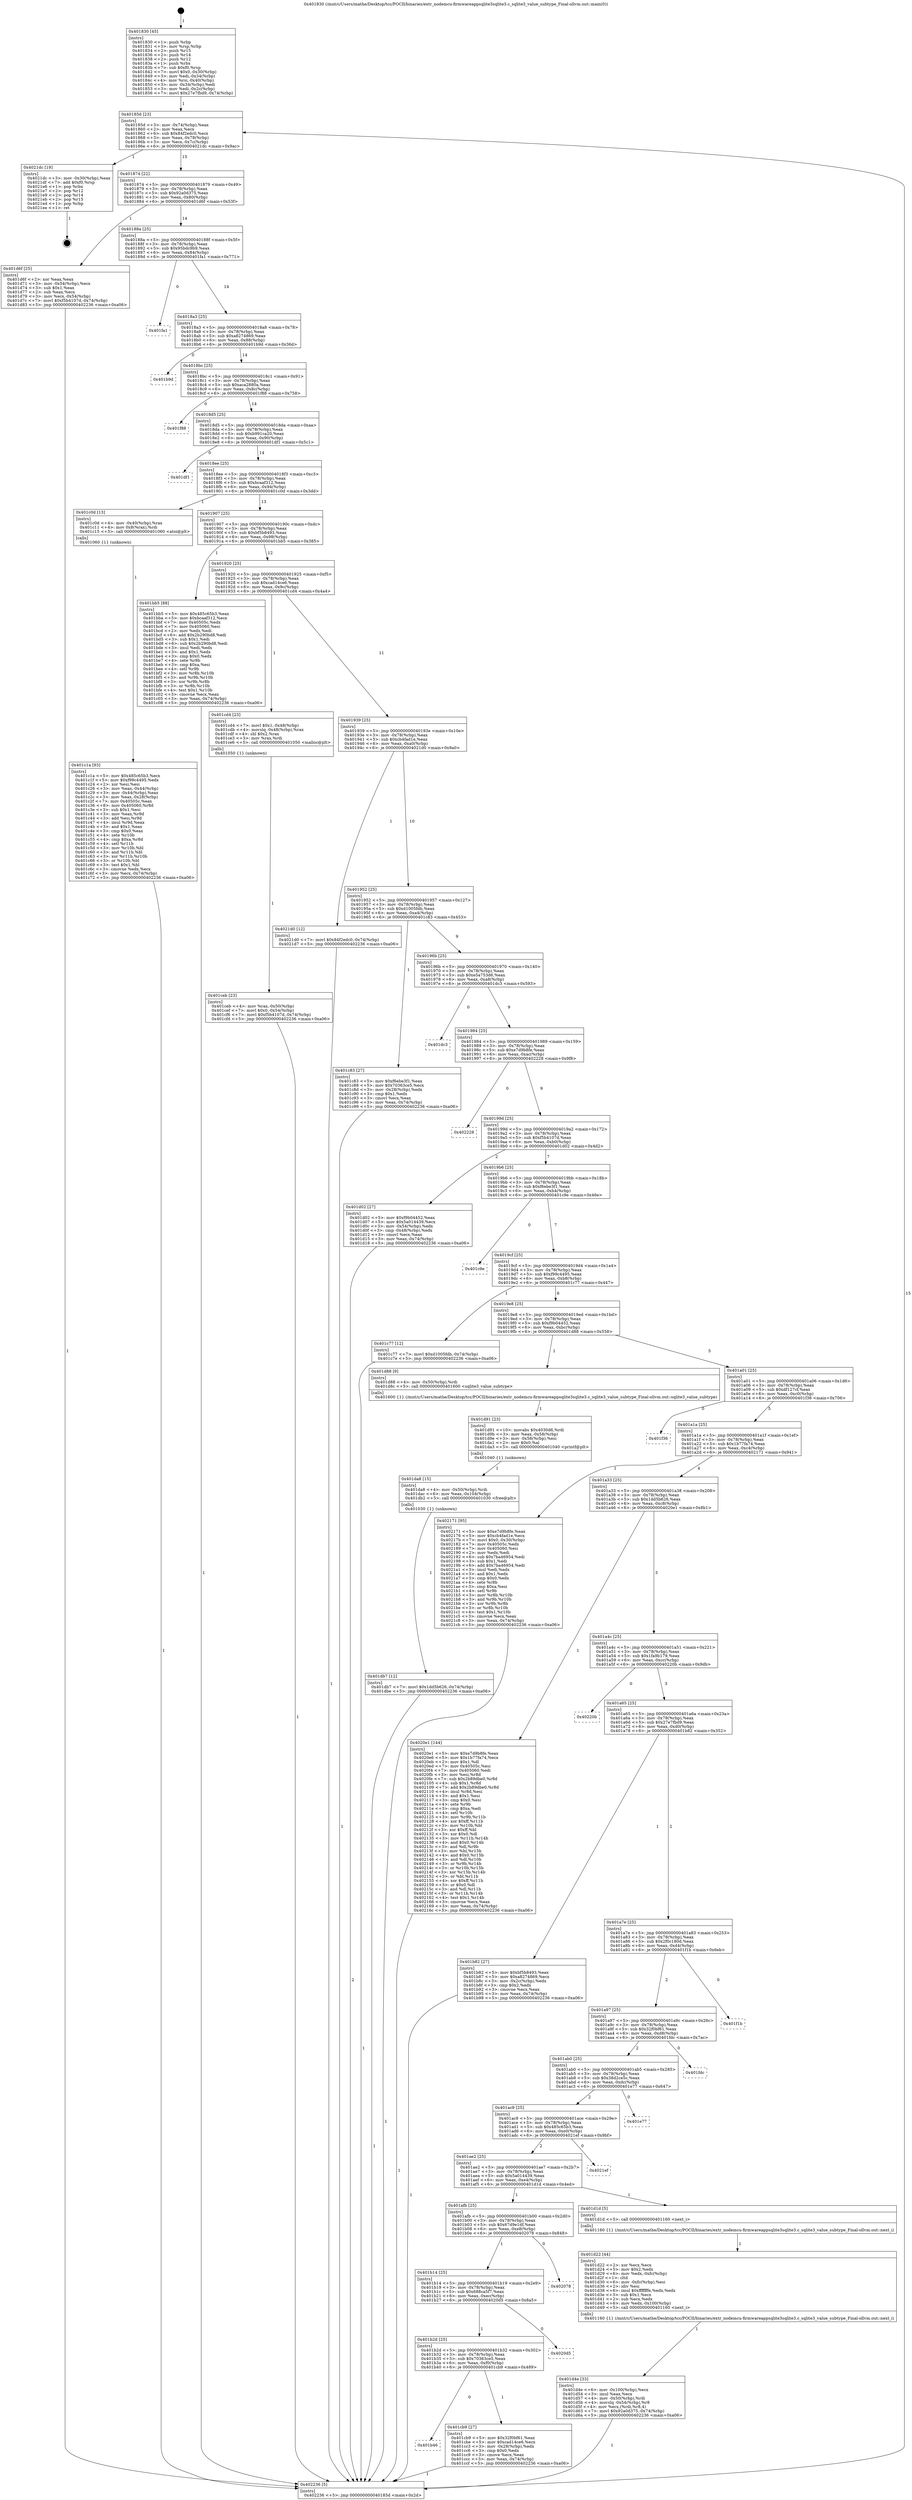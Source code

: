 digraph "0x401830" {
  label = "0x401830 (/mnt/c/Users/mathe/Desktop/tcc/POCII/binaries/extr_nodemcu-firmwareappsqlite3sqlite3.c_sqlite3_value_subtype_Final-ollvm.out::main(0))"
  labelloc = "t"
  node[shape=record]

  Entry [label="",width=0.3,height=0.3,shape=circle,fillcolor=black,style=filled]
  "0x40185d" [label="{
     0x40185d [23]\l
     | [instrs]\l
     &nbsp;&nbsp;0x40185d \<+3\>: mov -0x74(%rbp),%eax\l
     &nbsp;&nbsp;0x401860 \<+2\>: mov %eax,%ecx\l
     &nbsp;&nbsp;0x401862 \<+6\>: sub $0x84f2edc0,%ecx\l
     &nbsp;&nbsp;0x401868 \<+3\>: mov %eax,-0x78(%rbp)\l
     &nbsp;&nbsp;0x40186b \<+3\>: mov %ecx,-0x7c(%rbp)\l
     &nbsp;&nbsp;0x40186e \<+6\>: je 00000000004021dc \<main+0x9ac\>\l
  }"]
  "0x4021dc" [label="{
     0x4021dc [19]\l
     | [instrs]\l
     &nbsp;&nbsp;0x4021dc \<+3\>: mov -0x30(%rbp),%eax\l
     &nbsp;&nbsp;0x4021df \<+7\>: add $0xf0,%rsp\l
     &nbsp;&nbsp;0x4021e6 \<+1\>: pop %rbx\l
     &nbsp;&nbsp;0x4021e7 \<+2\>: pop %r12\l
     &nbsp;&nbsp;0x4021e9 \<+2\>: pop %r14\l
     &nbsp;&nbsp;0x4021eb \<+2\>: pop %r15\l
     &nbsp;&nbsp;0x4021ed \<+1\>: pop %rbp\l
     &nbsp;&nbsp;0x4021ee \<+1\>: ret\l
  }"]
  "0x401874" [label="{
     0x401874 [22]\l
     | [instrs]\l
     &nbsp;&nbsp;0x401874 \<+5\>: jmp 0000000000401879 \<main+0x49\>\l
     &nbsp;&nbsp;0x401879 \<+3\>: mov -0x78(%rbp),%eax\l
     &nbsp;&nbsp;0x40187c \<+5\>: sub $0x92a0d375,%eax\l
     &nbsp;&nbsp;0x401881 \<+3\>: mov %eax,-0x80(%rbp)\l
     &nbsp;&nbsp;0x401884 \<+6\>: je 0000000000401d6f \<main+0x53f\>\l
  }"]
  Exit [label="",width=0.3,height=0.3,shape=circle,fillcolor=black,style=filled,peripheries=2]
  "0x401d6f" [label="{
     0x401d6f [25]\l
     | [instrs]\l
     &nbsp;&nbsp;0x401d6f \<+2\>: xor %eax,%eax\l
     &nbsp;&nbsp;0x401d71 \<+3\>: mov -0x54(%rbp),%ecx\l
     &nbsp;&nbsp;0x401d74 \<+3\>: sub $0x1,%eax\l
     &nbsp;&nbsp;0x401d77 \<+2\>: sub %eax,%ecx\l
     &nbsp;&nbsp;0x401d79 \<+3\>: mov %ecx,-0x54(%rbp)\l
     &nbsp;&nbsp;0x401d7c \<+7\>: movl $0xf5b4107d,-0x74(%rbp)\l
     &nbsp;&nbsp;0x401d83 \<+5\>: jmp 0000000000402236 \<main+0xa06\>\l
  }"]
  "0x40188a" [label="{
     0x40188a [25]\l
     | [instrs]\l
     &nbsp;&nbsp;0x40188a \<+5\>: jmp 000000000040188f \<main+0x5f\>\l
     &nbsp;&nbsp;0x40188f \<+3\>: mov -0x78(%rbp),%eax\l
     &nbsp;&nbsp;0x401892 \<+5\>: sub $0x95bdc9b9,%eax\l
     &nbsp;&nbsp;0x401897 \<+6\>: mov %eax,-0x84(%rbp)\l
     &nbsp;&nbsp;0x40189d \<+6\>: je 0000000000401fa1 \<main+0x771\>\l
  }"]
  "0x401db7" [label="{
     0x401db7 [12]\l
     | [instrs]\l
     &nbsp;&nbsp;0x401db7 \<+7\>: movl $0x1dd5b626,-0x74(%rbp)\l
     &nbsp;&nbsp;0x401dbe \<+5\>: jmp 0000000000402236 \<main+0xa06\>\l
  }"]
  "0x401fa1" [label="{
     0x401fa1\l
  }", style=dashed]
  "0x4018a3" [label="{
     0x4018a3 [25]\l
     | [instrs]\l
     &nbsp;&nbsp;0x4018a3 \<+5\>: jmp 00000000004018a8 \<main+0x78\>\l
     &nbsp;&nbsp;0x4018a8 \<+3\>: mov -0x78(%rbp),%eax\l
     &nbsp;&nbsp;0x4018ab \<+5\>: sub $0xa8274869,%eax\l
     &nbsp;&nbsp;0x4018b0 \<+6\>: mov %eax,-0x88(%rbp)\l
     &nbsp;&nbsp;0x4018b6 \<+6\>: je 0000000000401b9d \<main+0x36d\>\l
  }"]
  "0x401da8" [label="{
     0x401da8 [15]\l
     | [instrs]\l
     &nbsp;&nbsp;0x401da8 \<+4\>: mov -0x50(%rbp),%rdi\l
     &nbsp;&nbsp;0x401dac \<+6\>: mov %eax,-0x104(%rbp)\l
     &nbsp;&nbsp;0x401db2 \<+5\>: call 0000000000401030 \<free@plt\>\l
     | [calls]\l
     &nbsp;&nbsp;0x401030 \{1\} (unknown)\l
  }"]
  "0x401b9d" [label="{
     0x401b9d\l
  }", style=dashed]
  "0x4018bc" [label="{
     0x4018bc [25]\l
     | [instrs]\l
     &nbsp;&nbsp;0x4018bc \<+5\>: jmp 00000000004018c1 \<main+0x91\>\l
     &nbsp;&nbsp;0x4018c1 \<+3\>: mov -0x78(%rbp),%eax\l
     &nbsp;&nbsp;0x4018c4 \<+5\>: sub $0xaca2880a,%eax\l
     &nbsp;&nbsp;0x4018c9 \<+6\>: mov %eax,-0x8c(%rbp)\l
     &nbsp;&nbsp;0x4018cf \<+6\>: je 0000000000401f88 \<main+0x758\>\l
  }"]
  "0x401d91" [label="{
     0x401d91 [23]\l
     | [instrs]\l
     &nbsp;&nbsp;0x401d91 \<+10\>: movabs $0x4030d6,%rdi\l
     &nbsp;&nbsp;0x401d9b \<+3\>: mov %eax,-0x58(%rbp)\l
     &nbsp;&nbsp;0x401d9e \<+3\>: mov -0x58(%rbp),%esi\l
     &nbsp;&nbsp;0x401da1 \<+2\>: mov $0x0,%al\l
     &nbsp;&nbsp;0x401da3 \<+5\>: call 0000000000401040 \<printf@plt\>\l
     | [calls]\l
     &nbsp;&nbsp;0x401040 \{1\} (unknown)\l
  }"]
  "0x401f88" [label="{
     0x401f88\l
  }", style=dashed]
  "0x4018d5" [label="{
     0x4018d5 [25]\l
     | [instrs]\l
     &nbsp;&nbsp;0x4018d5 \<+5\>: jmp 00000000004018da \<main+0xaa\>\l
     &nbsp;&nbsp;0x4018da \<+3\>: mov -0x78(%rbp),%eax\l
     &nbsp;&nbsp;0x4018dd \<+5\>: sub $0xb991ca20,%eax\l
     &nbsp;&nbsp;0x4018e2 \<+6\>: mov %eax,-0x90(%rbp)\l
     &nbsp;&nbsp;0x4018e8 \<+6\>: je 0000000000401df1 \<main+0x5c1\>\l
  }"]
  "0x401d4e" [label="{
     0x401d4e [33]\l
     | [instrs]\l
     &nbsp;&nbsp;0x401d4e \<+6\>: mov -0x100(%rbp),%ecx\l
     &nbsp;&nbsp;0x401d54 \<+3\>: imul %eax,%ecx\l
     &nbsp;&nbsp;0x401d57 \<+4\>: mov -0x50(%rbp),%rdi\l
     &nbsp;&nbsp;0x401d5b \<+4\>: movslq -0x54(%rbp),%r8\l
     &nbsp;&nbsp;0x401d5f \<+4\>: mov %ecx,(%rdi,%r8,4)\l
     &nbsp;&nbsp;0x401d63 \<+7\>: movl $0x92a0d375,-0x74(%rbp)\l
     &nbsp;&nbsp;0x401d6a \<+5\>: jmp 0000000000402236 \<main+0xa06\>\l
  }"]
  "0x401df1" [label="{
     0x401df1\l
  }", style=dashed]
  "0x4018ee" [label="{
     0x4018ee [25]\l
     | [instrs]\l
     &nbsp;&nbsp;0x4018ee \<+5\>: jmp 00000000004018f3 \<main+0xc3\>\l
     &nbsp;&nbsp;0x4018f3 \<+3\>: mov -0x78(%rbp),%eax\l
     &nbsp;&nbsp;0x4018f6 \<+5\>: sub $0xbcaaf312,%eax\l
     &nbsp;&nbsp;0x4018fb \<+6\>: mov %eax,-0x94(%rbp)\l
     &nbsp;&nbsp;0x401901 \<+6\>: je 0000000000401c0d \<main+0x3dd\>\l
  }"]
  "0x401d22" [label="{
     0x401d22 [44]\l
     | [instrs]\l
     &nbsp;&nbsp;0x401d22 \<+2\>: xor %ecx,%ecx\l
     &nbsp;&nbsp;0x401d24 \<+5\>: mov $0x2,%edx\l
     &nbsp;&nbsp;0x401d29 \<+6\>: mov %edx,-0xfc(%rbp)\l
     &nbsp;&nbsp;0x401d2f \<+1\>: cltd\l
     &nbsp;&nbsp;0x401d30 \<+6\>: mov -0xfc(%rbp),%esi\l
     &nbsp;&nbsp;0x401d36 \<+2\>: idiv %esi\l
     &nbsp;&nbsp;0x401d38 \<+6\>: imul $0xfffffffe,%edx,%edx\l
     &nbsp;&nbsp;0x401d3e \<+3\>: sub $0x1,%ecx\l
     &nbsp;&nbsp;0x401d41 \<+2\>: sub %ecx,%edx\l
     &nbsp;&nbsp;0x401d43 \<+6\>: mov %edx,-0x100(%rbp)\l
     &nbsp;&nbsp;0x401d49 \<+5\>: call 0000000000401160 \<next_i\>\l
     | [calls]\l
     &nbsp;&nbsp;0x401160 \{1\} (/mnt/c/Users/mathe/Desktop/tcc/POCII/binaries/extr_nodemcu-firmwareappsqlite3sqlite3.c_sqlite3_value_subtype_Final-ollvm.out::next_i)\l
  }"]
  "0x401c0d" [label="{
     0x401c0d [13]\l
     | [instrs]\l
     &nbsp;&nbsp;0x401c0d \<+4\>: mov -0x40(%rbp),%rax\l
     &nbsp;&nbsp;0x401c11 \<+4\>: mov 0x8(%rax),%rdi\l
     &nbsp;&nbsp;0x401c15 \<+5\>: call 0000000000401060 \<atoi@plt\>\l
     | [calls]\l
     &nbsp;&nbsp;0x401060 \{1\} (unknown)\l
  }"]
  "0x401907" [label="{
     0x401907 [25]\l
     | [instrs]\l
     &nbsp;&nbsp;0x401907 \<+5\>: jmp 000000000040190c \<main+0xdc\>\l
     &nbsp;&nbsp;0x40190c \<+3\>: mov -0x78(%rbp),%eax\l
     &nbsp;&nbsp;0x40190f \<+5\>: sub $0xbf5b8493,%eax\l
     &nbsp;&nbsp;0x401914 \<+6\>: mov %eax,-0x98(%rbp)\l
     &nbsp;&nbsp;0x40191a \<+6\>: je 0000000000401bb5 \<main+0x385\>\l
  }"]
  "0x401ceb" [label="{
     0x401ceb [23]\l
     | [instrs]\l
     &nbsp;&nbsp;0x401ceb \<+4\>: mov %rax,-0x50(%rbp)\l
     &nbsp;&nbsp;0x401cef \<+7\>: movl $0x0,-0x54(%rbp)\l
     &nbsp;&nbsp;0x401cf6 \<+7\>: movl $0xf5b4107d,-0x74(%rbp)\l
     &nbsp;&nbsp;0x401cfd \<+5\>: jmp 0000000000402236 \<main+0xa06\>\l
  }"]
  "0x401bb5" [label="{
     0x401bb5 [88]\l
     | [instrs]\l
     &nbsp;&nbsp;0x401bb5 \<+5\>: mov $0x485c65b3,%eax\l
     &nbsp;&nbsp;0x401bba \<+5\>: mov $0xbcaaf312,%ecx\l
     &nbsp;&nbsp;0x401bbf \<+7\>: mov 0x40505c,%edx\l
     &nbsp;&nbsp;0x401bc6 \<+7\>: mov 0x405060,%esi\l
     &nbsp;&nbsp;0x401bcd \<+2\>: mov %edx,%edi\l
     &nbsp;&nbsp;0x401bcf \<+6\>: add $0x2b290bd8,%edi\l
     &nbsp;&nbsp;0x401bd5 \<+3\>: sub $0x1,%edi\l
     &nbsp;&nbsp;0x401bd8 \<+6\>: sub $0x2b290bd8,%edi\l
     &nbsp;&nbsp;0x401bde \<+3\>: imul %edi,%edx\l
     &nbsp;&nbsp;0x401be1 \<+3\>: and $0x1,%edx\l
     &nbsp;&nbsp;0x401be4 \<+3\>: cmp $0x0,%edx\l
     &nbsp;&nbsp;0x401be7 \<+4\>: sete %r8b\l
     &nbsp;&nbsp;0x401beb \<+3\>: cmp $0xa,%esi\l
     &nbsp;&nbsp;0x401bee \<+4\>: setl %r9b\l
     &nbsp;&nbsp;0x401bf2 \<+3\>: mov %r8b,%r10b\l
     &nbsp;&nbsp;0x401bf5 \<+3\>: and %r9b,%r10b\l
     &nbsp;&nbsp;0x401bf8 \<+3\>: xor %r9b,%r8b\l
     &nbsp;&nbsp;0x401bfb \<+3\>: or %r8b,%r10b\l
     &nbsp;&nbsp;0x401bfe \<+4\>: test $0x1,%r10b\l
     &nbsp;&nbsp;0x401c02 \<+3\>: cmovne %ecx,%eax\l
     &nbsp;&nbsp;0x401c05 \<+3\>: mov %eax,-0x74(%rbp)\l
     &nbsp;&nbsp;0x401c08 \<+5\>: jmp 0000000000402236 \<main+0xa06\>\l
  }"]
  "0x401920" [label="{
     0x401920 [25]\l
     | [instrs]\l
     &nbsp;&nbsp;0x401920 \<+5\>: jmp 0000000000401925 \<main+0xf5\>\l
     &nbsp;&nbsp;0x401925 \<+3\>: mov -0x78(%rbp),%eax\l
     &nbsp;&nbsp;0x401928 \<+5\>: sub $0xcad14ce6,%eax\l
     &nbsp;&nbsp;0x40192d \<+6\>: mov %eax,-0x9c(%rbp)\l
     &nbsp;&nbsp;0x401933 \<+6\>: je 0000000000401cd4 \<main+0x4a4\>\l
  }"]
  "0x401b46" [label="{
     0x401b46\l
  }", style=dashed]
  "0x401cd4" [label="{
     0x401cd4 [23]\l
     | [instrs]\l
     &nbsp;&nbsp;0x401cd4 \<+7\>: movl $0x1,-0x48(%rbp)\l
     &nbsp;&nbsp;0x401cdb \<+4\>: movslq -0x48(%rbp),%rax\l
     &nbsp;&nbsp;0x401cdf \<+4\>: shl $0x2,%rax\l
     &nbsp;&nbsp;0x401ce3 \<+3\>: mov %rax,%rdi\l
     &nbsp;&nbsp;0x401ce6 \<+5\>: call 0000000000401050 \<malloc@plt\>\l
     | [calls]\l
     &nbsp;&nbsp;0x401050 \{1\} (unknown)\l
  }"]
  "0x401939" [label="{
     0x401939 [25]\l
     | [instrs]\l
     &nbsp;&nbsp;0x401939 \<+5\>: jmp 000000000040193e \<main+0x10e\>\l
     &nbsp;&nbsp;0x40193e \<+3\>: mov -0x78(%rbp),%eax\l
     &nbsp;&nbsp;0x401941 \<+5\>: sub $0xcb4fad1e,%eax\l
     &nbsp;&nbsp;0x401946 \<+6\>: mov %eax,-0xa0(%rbp)\l
     &nbsp;&nbsp;0x40194c \<+6\>: je 00000000004021d0 \<main+0x9a0\>\l
  }"]
  "0x401cb9" [label="{
     0x401cb9 [27]\l
     | [instrs]\l
     &nbsp;&nbsp;0x401cb9 \<+5\>: mov $0x32f0bf61,%eax\l
     &nbsp;&nbsp;0x401cbe \<+5\>: mov $0xcad14ce6,%ecx\l
     &nbsp;&nbsp;0x401cc3 \<+3\>: mov -0x28(%rbp),%edx\l
     &nbsp;&nbsp;0x401cc6 \<+3\>: cmp $0x0,%edx\l
     &nbsp;&nbsp;0x401cc9 \<+3\>: cmove %ecx,%eax\l
     &nbsp;&nbsp;0x401ccc \<+3\>: mov %eax,-0x74(%rbp)\l
     &nbsp;&nbsp;0x401ccf \<+5\>: jmp 0000000000402236 \<main+0xa06\>\l
  }"]
  "0x4021d0" [label="{
     0x4021d0 [12]\l
     | [instrs]\l
     &nbsp;&nbsp;0x4021d0 \<+7\>: movl $0x84f2edc0,-0x74(%rbp)\l
     &nbsp;&nbsp;0x4021d7 \<+5\>: jmp 0000000000402236 \<main+0xa06\>\l
  }"]
  "0x401952" [label="{
     0x401952 [25]\l
     | [instrs]\l
     &nbsp;&nbsp;0x401952 \<+5\>: jmp 0000000000401957 \<main+0x127\>\l
     &nbsp;&nbsp;0x401957 \<+3\>: mov -0x78(%rbp),%eax\l
     &nbsp;&nbsp;0x40195a \<+5\>: sub $0xd1005fdb,%eax\l
     &nbsp;&nbsp;0x40195f \<+6\>: mov %eax,-0xa4(%rbp)\l
     &nbsp;&nbsp;0x401965 \<+6\>: je 0000000000401c83 \<main+0x453\>\l
  }"]
  "0x401b2d" [label="{
     0x401b2d [25]\l
     | [instrs]\l
     &nbsp;&nbsp;0x401b2d \<+5\>: jmp 0000000000401b32 \<main+0x302\>\l
     &nbsp;&nbsp;0x401b32 \<+3\>: mov -0x78(%rbp),%eax\l
     &nbsp;&nbsp;0x401b35 \<+5\>: sub $0x70363ce5,%eax\l
     &nbsp;&nbsp;0x401b3a \<+6\>: mov %eax,-0xf0(%rbp)\l
     &nbsp;&nbsp;0x401b40 \<+6\>: je 0000000000401cb9 \<main+0x489\>\l
  }"]
  "0x401c83" [label="{
     0x401c83 [27]\l
     | [instrs]\l
     &nbsp;&nbsp;0x401c83 \<+5\>: mov $0xf6ebe3f1,%eax\l
     &nbsp;&nbsp;0x401c88 \<+5\>: mov $0x70363ce5,%ecx\l
     &nbsp;&nbsp;0x401c8d \<+3\>: mov -0x28(%rbp),%edx\l
     &nbsp;&nbsp;0x401c90 \<+3\>: cmp $0x1,%edx\l
     &nbsp;&nbsp;0x401c93 \<+3\>: cmovl %ecx,%eax\l
     &nbsp;&nbsp;0x401c96 \<+3\>: mov %eax,-0x74(%rbp)\l
     &nbsp;&nbsp;0x401c99 \<+5\>: jmp 0000000000402236 \<main+0xa06\>\l
  }"]
  "0x40196b" [label="{
     0x40196b [25]\l
     | [instrs]\l
     &nbsp;&nbsp;0x40196b \<+5\>: jmp 0000000000401970 \<main+0x140\>\l
     &nbsp;&nbsp;0x401970 \<+3\>: mov -0x78(%rbp),%eax\l
     &nbsp;&nbsp;0x401973 \<+5\>: sub $0xe5a753d6,%eax\l
     &nbsp;&nbsp;0x401978 \<+6\>: mov %eax,-0xa8(%rbp)\l
     &nbsp;&nbsp;0x40197e \<+6\>: je 0000000000401dc3 \<main+0x593\>\l
  }"]
  "0x4020d5" [label="{
     0x4020d5\l
  }", style=dashed]
  "0x401dc3" [label="{
     0x401dc3\l
  }", style=dashed]
  "0x401984" [label="{
     0x401984 [25]\l
     | [instrs]\l
     &nbsp;&nbsp;0x401984 \<+5\>: jmp 0000000000401989 \<main+0x159\>\l
     &nbsp;&nbsp;0x401989 \<+3\>: mov -0x78(%rbp),%eax\l
     &nbsp;&nbsp;0x40198c \<+5\>: sub $0xe7d9b8fe,%eax\l
     &nbsp;&nbsp;0x401991 \<+6\>: mov %eax,-0xac(%rbp)\l
     &nbsp;&nbsp;0x401997 \<+6\>: je 0000000000402228 \<main+0x9f8\>\l
  }"]
  "0x401b14" [label="{
     0x401b14 [25]\l
     | [instrs]\l
     &nbsp;&nbsp;0x401b14 \<+5\>: jmp 0000000000401b19 \<main+0x2e9\>\l
     &nbsp;&nbsp;0x401b19 \<+3\>: mov -0x78(%rbp),%eax\l
     &nbsp;&nbsp;0x401b1c \<+5\>: sub $0x688ca5f7,%eax\l
     &nbsp;&nbsp;0x401b21 \<+6\>: mov %eax,-0xec(%rbp)\l
     &nbsp;&nbsp;0x401b27 \<+6\>: je 00000000004020d5 \<main+0x8a5\>\l
  }"]
  "0x402228" [label="{
     0x402228\l
  }", style=dashed]
  "0x40199d" [label="{
     0x40199d [25]\l
     | [instrs]\l
     &nbsp;&nbsp;0x40199d \<+5\>: jmp 00000000004019a2 \<main+0x172\>\l
     &nbsp;&nbsp;0x4019a2 \<+3\>: mov -0x78(%rbp),%eax\l
     &nbsp;&nbsp;0x4019a5 \<+5\>: sub $0xf5b4107d,%eax\l
     &nbsp;&nbsp;0x4019aa \<+6\>: mov %eax,-0xb0(%rbp)\l
     &nbsp;&nbsp;0x4019b0 \<+6\>: je 0000000000401d02 \<main+0x4d2\>\l
  }"]
  "0x402078" [label="{
     0x402078\l
  }", style=dashed]
  "0x401d02" [label="{
     0x401d02 [27]\l
     | [instrs]\l
     &nbsp;&nbsp;0x401d02 \<+5\>: mov $0xf9b04452,%eax\l
     &nbsp;&nbsp;0x401d07 \<+5\>: mov $0x5a014439,%ecx\l
     &nbsp;&nbsp;0x401d0c \<+3\>: mov -0x54(%rbp),%edx\l
     &nbsp;&nbsp;0x401d0f \<+3\>: cmp -0x48(%rbp),%edx\l
     &nbsp;&nbsp;0x401d12 \<+3\>: cmovl %ecx,%eax\l
     &nbsp;&nbsp;0x401d15 \<+3\>: mov %eax,-0x74(%rbp)\l
     &nbsp;&nbsp;0x401d18 \<+5\>: jmp 0000000000402236 \<main+0xa06\>\l
  }"]
  "0x4019b6" [label="{
     0x4019b6 [25]\l
     | [instrs]\l
     &nbsp;&nbsp;0x4019b6 \<+5\>: jmp 00000000004019bb \<main+0x18b\>\l
     &nbsp;&nbsp;0x4019bb \<+3\>: mov -0x78(%rbp),%eax\l
     &nbsp;&nbsp;0x4019be \<+5\>: sub $0xf6ebe3f1,%eax\l
     &nbsp;&nbsp;0x4019c3 \<+6\>: mov %eax,-0xb4(%rbp)\l
     &nbsp;&nbsp;0x4019c9 \<+6\>: je 0000000000401c9e \<main+0x46e\>\l
  }"]
  "0x401afb" [label="{
     0x401afb [25]\l
     | [instrs]\l
     &nbsp;&nbsp;0x401afb \<+5\>: jmp 0000000000401b00 \<main+0x2d0\>\l
     &nbsp;&nbsp;0x401b00 \<+3\>: mov -0x78(%rbp),%eax\l
     &nbsp;&nbsp;0x401b03 \<+5\>: sub $0x67d9e1df,%eax\l
     &nbsp;&nbsp;0x401b08 \<+6\>: mov %eax,-0xe8(%rbp)\l
     &nbsp;&nbsp;0x401b0e \<+6\>: je 0000000000402078 \<main+0x848\>\l
  }"]
  "0x401c9e" [label="{
     0x401c9e\l
  }", style=dashed]
  "0x4019cf" [label="{
     0x4019cf [25]\l
     | [instrs]\l
     &nbsp;&nbsp;0x4019cf \<+5\>: jmp 00000000004019d4 \<main+0x1a4\>\l
     &nbsp;&nbsp;0x4019d4 \<+3\>: mov -0x78(%rbp),%eax\l
     &nbsp;&nbsp;0x4019d7 \<+5\>: sub $0xf99c4495,%eax\l
     &nbsp;&nbsp;0x4019dc \<+6\>: mov %eax,-0xb8(%rbp)\l
     &nbsp;&nbsp;0x4019e2 \<+6\>: je 0000000000401c77 \<main+0x447\>\l
  }"]
  "0x401d1d" [label="{
     0x401d1d [5]\l
     | [instrs]\l
     &nbsp;&nbsp;0x401d1d \<+5\>: call 0000000000401160 \<next_i\>\l
     | [calls]\l
     &nbsp;&nbsp;0x401160 \{1\} (/mnt/c/Users/mathe/Desktop/tcc/POCII/binaries/extr_nodemcu-firmwareappsqlite3sqlite3.c_sqlite3_value_subtype_Final-ollvm.out::next_i)\l
  }"]
  "0x401c77" [label="{
     0x401c77 [12]\l
     | [instrs]\l
     &nbsp;&nbsp;0x401c77 \<+7\>: movl $0xd1005fdb,-0x74(%rbp)\l
     &nbsp;&nbsp;0x401c7e \<+5\>: jmp 0000000000402236 \<main+0xa06\>\l
  }"]
  "0x4019e8" [label="{
     0x4019e8 [25]\l
     | [instrs]\l
     &nbsp;&nbsp;0x4019e8 \<+5\>: jmp 00000000004019ed \<main+0x1bd\>\l
     &nbsp;&nbsp;0x4019ed \<+3\>: mov -0x78(%rbp),%eax\l
     &nbsp;&nbsp;0x4019f0 \<+5\>: sub $0xf9b04452,%eax\l
     &nbsp;&nbsp;0x4019f5 \<+6\>: mov %eax,-0xbc(%rbp)\l
     &nbsp;&nbsp;0x4019fb \<+6\>: je 0000000000401d88 \<main+0x558\>\l
  }"]
  "0x401ae2" [label="{
     0x401ae2 [25]\l
     | [instrs]\l
     &nbsp;&nbsp;0x401ae2 \<+5\>: jmp 0000000000401ae7 \<main+0x2b7\>\l
     &nbsp;&nbsp;0x401ae7 \<+3\>: mov -0x78(%rbp),%eax\l
     &nbsp;&nbsp;0x401aea \<+5\>: sub $0x5a014439,%eax\l
     &nbsp;&nbsp;0x401aef \<+6\>: mov %eax,-0xe4(%rbp)\l
     &nbsp;&nbsp;0x401af5 \<+6\>: je 0000000000401d1d \<main+0x4ed\>\l
  }"]
  "0x401d88" [label="{
     0x401d88 [9]\l
     | [instrs]\l
     &nbsp;&nbsp;0x401d88 \<+4\>: mov -0x50(%rbp),%rdi\l
     &nbsp;&nbsp;0x401d8c \<+5\>: call 0000000000401600 \<sqlite3_value_subtype\>\l
     | [calls]\l
     &nbsp;&nbsp;0x401600 \{1\} (/mnt/c/Users/mathe/Desktop/tcc/POCII/binaries/extr_nodemcu-firmwareappsqlite3sqlite3.c_sqlite3_value_subtype_Final-ollvm.out::sqlite3_value_subtype)\l
  }"]
  "0x401a01" [label="{
     0x401a01 [25]\l
     | [instrs]\l
     &nbsp;&nbsp;0x401a01 \<+5\>: jmp 0000000000401a06 \<main+0x1d6\>\l
     &nbsp;&nbsp;0x401a06 \<+3\>: mov -0x78(%rbp),%eax\l
     &nbsp;&nbsp;0x401a09 \<+5\>: sub $0xdf127cf,%eax\l
     &nbsp;&nbsp;0x401a0e \<+6\>: mov %eax,-0xc0(%rbp)\l
     &nbsp;&nbsp;0x401a14 \<+6\>: je 0000000000401f36 \<main+0x706\>\l
  }"]
  "0x4021ef" [label="{
     0x4021ef\l
  }", style=dashed]
  "0x401f36" [label="{
     0x401f36\l
  }", style=dashed]
  "0x401a1a" [label="{
     0x401a1a [25]\l
     | [instrs]\l
     &nbsp;&nbsp;0x401a1a \<+5\>: jmp 0000000000401a1f \<main+0x1ef\>\l
     &nbsp;&nbsp;0x401a1f \<+3\>: mov -0x78(%rbp),%eax\l
     &nbsp;&nbsp;0x401a22 \<+5\>: sub $0x1b77fa74,%eax\l
     &nbsp;&nbsp;0x401a27 \<+6\>: mov %eax,-0xc4(%rbp)\l
     &nbsp;&nbsp;0x401a2d \<+6\>: je 0000000000402171 \<main+0x941\>\l
  }"]
  "0x401ac9" [label="{
     0x401ac9 [25]\l
     | [instrs]\l
     &nbsp;&nbsp;0x401ac9 \<+5\>: jmp 0000000000401ace \<main+0x29e\>\l
     &nbsp;&nbsp;0x401ace \<+3\>: mov -0x78(%rbp),%eax\l
     &nbsp;&nbsp;0x401ad1 \<+5\>: sub $0x485c65b3,%eax\l
     &nbsp;&nbsp;0x401ad6 \<+6\>: mov %eax,-0xe0(%rbp)\l
     &nbsp;&nbsp;0x401adc \<+6\>: je 00000000004021ef \<main+0x9bf\>\l
  }"]
  "0x402171" [label="{
     0x402171 [95]\l
     | [instrs]\l
     &nbsp;&nbsp;0x402171 \<+5\>: mov $0xe7d9b8fe,%eax\l
     &nbsp;&nbsp;0x402176 \<+5\>: mov $0xcb4fad1e,%ecx\l
     &nbsp;&nbsp;0x40217b \<+7\>: movl $0x0,-0x30(%rbp)\l
     &nbsp;&nbsp;0x402182 \<+7\>: mov 0x40505c,%edx\l
     &nbsp;&nbsp;0x402189 \<+7\>: mov 0x405060,%esi\l
     &nbsp;&nbsp;0x402190 \<+2\>: mov %edx,%edi\l
     &nbsp;&nbsp;0x402192 \<+6\>: sub $0x7ba46954,%edi\l
     &nbsp;&nbsp;0x402198 \<+3\>: sub $0x1,%edi\l
     &nbsp;&nbsp;0x40219b \<+6\>: add $0x7ba46954,%edi\l
     &nbsp;&nbsp;0x4021a1 \<+3\>: imul %edi,%edx\l
     &nbsp;&nbsp;0x4021a4 \<+3\>: and $0x1,%edx\l
     &nbsp;&nbsp;0x4021a7 \<+3\>: cmp $0x0,%edx\l
     &nbsp;&nbsp;0x4021aa \<+4\>: sete %r8b\l
     &nbsp;&nbsp;0x4021ae \<+3\>: cmp $0xa,%esi\l
     &nbsp;&nbsp;0x4021b1 \<+4\>: setl %r9b\l
     &nbsp;&nbsp;0x4021b5 \<+3\>: mov %r8b,%r10b\l
     &nbsp;&nbsp;0x4021b8 \<+3\>: and %r9b,%r10b\l
     &nbsp;&nbsp;0x4021bb \<+3\>: xor %r9b,%r8b\l
     &nbsp;&nbsp;0x4021be \<+3\>: or %r8b,%r10b\l
     &nbsp;&nbsp;0x4021c1 \<+4\>: test $0x1,%r10b\l
     &nbsp;&nbsp;0x4021c5 \<+3\>: cmovne %ecx,%eax\l
     &nbsp;&nbsp;0x4021c8 \<+3\>: mov %eax,-0x74(%rbp)\l
     &nbsp;&nbsp;0x4021cb \<+5\>: jmp 0000000000402236 \<main+0xa06\>\l
  }"]
  "0x401a33" [label="{
     0x401a33 [25]\l
     | [instrs]\l
     &nbsp;&nbsp;0x401a33 \<+5\>: jmp 0000000000401a38 \<main+0x208\>\l
     &nbsp;&nbsp;0x401a38 \<+3\>: mov -0x78(%rbp),%eax\l
     &nbsp;&nbsp;0x401a3b \<+5\>: sub $0x1dd5b626,%eax\l
     &nbsp;&nbsp;0x401a40 \<+6\>: mov %eax,-0xc8(%rbp)\l
     &nbsp;&nbsp;0x401a46 \<+6\>: je 00000000004020e1 \<main+0x8b1\>\l
  }"]
  "0x401e77" [label="{
     0x401e77\l
  }", style=dashed]
  "0x4020e1" [label="{
     0x4020e1 [144]\l
     | [instrs]\l
     &nbsp;&nbsp;0x4020e1 \<+5\>: mov $0xe7d9b8fe,%eax\l
     &nbsp;&nbsp;0x4020e6 \<+5\>: mov $0x1b77fa74,%ecx\l
     &nbsp;&nbsp;0x4020eb \<+2\>: mov $0x1,%dl\l
     &nbsp;&nbsp;0x4020ed \<+7\>: mov 0x40505c,%esi\l
     &nbsp;&nbsp;0x4020f4 \<+7\>: mov 0x405060,%edi\l
     &nbsp;&nbsp;0x4020fb \<+3\>: mov %esi,%r8d\l
     &nbsp;&nbsp;0x4020fe \<+7\>: sub $0x2b89dbe0,%r8d\l
     &nbsp;&nbsp;0x402105 \<+4\>: sub $0x1,%r8d\l
     &nbsp;&nbsp;0x402109 \<+7\>: add $0x2b89dbe0,%r8d\l
     &nbsp;&nbsp;0x402110 \<+4\>: imul %r8d,%esi\l
     &nbsp;&nbsp;0x402114 \<+3\>: and $0x1,%esi\l
     &nbsp;&nbsp;0x402117 \<+3\>: cmp $0x0,%esi\l
     &nbsp;&nbsp;0x40211a \<+4\>: sete %r9b\l
     &nbsp;&nbsp;0x40211e \<+3\>: cmp $0xa,%edi\l
     &nbsp;&nbsp;0x402121 \<+4\>: setl %r10b\l
     &nbsp;&nbsp;0x402125 \<+3\>: mov %r9b,%r11b\l
     &nbsp;&nbsp;0x402128 \<+4\>: xor $0xff,%r11b\l
     &nbsp;&nbsp;0x40212c \<+3\>: mov %r10b,%bl\l
     &nbsp;&nbsp;0x40212f \<+3\>: xor $0xff,%bl\l
     &nbsp;&nbsp;0x402132 \<+3\>: xor $0x0,%dl\l
     &nbsp;&nbsp;0x402135 \<+3\>: mov %r11b,%r14b\l
     &nbsp;&nbsp;0x402138 \<+4\>: and $0x0,%r14b\l
     &nbsp;&nbsp;0x40213c \<+3\>: and %dl,%r9b\l
     &nbsp;&nbsp;0x40213f \<+3\>: mov %bl,%r15b\l
     &nbsp;&nbsp;0x402142 \<+4\>: and $0x0,%r15b\l
     &nbsp;&nbsp;0x402146 \<+3\>: and %dl,%r10b\l
     &nbsp;&nbsp;0x402149 \<+3\>: or %r9b,%r14b\l
     &nbsp;&nbsp;0x40214c \<+3\>: or %r10b,%r15b\l
     &nbsp;&nbsp;0x40214f \<+3\>: xor %r15b,%r14b\l
     &nbsp;&nbsp;0x402152 \<+3\>: or %bl,%r11b\l
     &nbsp;&nbsp;0x402155 \<+4\>: xor $0xff,%r11b\l
     &nbsp;&nbsp;0x402159 \<+3\>: or $0x0,%dl\l
     &nbsp;&nbsp;0x40215c \<+3\>: and %dl,%r11b\l
     &nbsp;&nbsp;0x40215f \<+3\>: or %r11b,%r14b\l
     &nbsp;&nbsp;0x402162 \<+4\>: test $0x1,%r14b\l
     &nbsp;&nbsp;0x402166 \<+3\>: cmovne %ecx,%eax\l
     &nbsp;&nbsp;0x402169 \<+3\>: mov %eax,-0x74(%rbp)\l
     &nbsp;&nbsp;0x40216c \<+5\>: jmp 0000000000402236 \<main+0xa06\>\l
  }"]
  "0x401a4c" [label="{
     0x401a4c [25]\l
     | [instrs]\l
     &nbsp;&nbsp;0x401a4c \<+5\>: jmp 0000000000401a51 \<main+0x221\>\l
     &nbsp;&nbsp;0x401a51 \<+3\>: mov -0x78(%rbp),%eax\l
     &nbsp;&nbsp;0x401a54 \<+5\>: sub $0x1fa9b179,%eax\l
     &nbsp;&nbsp;0x401a59 \<+6\>: mov %eax,-0xcc(%rbp)\l
     &nbsp;&nbsp;0x401a5f \<+6\>: je 000000000040220b \<main+0x9db\>\l
  }"]
  "0x401ab0" [label="{
     0x401ab0 [25]\l
     | [instrs]\l
     &nbsp;&nbsp;0x401ab0 \<+5\>: jmp 0000000000401ab5 \<main+0x285\>\l
     &nbsp;&nbsp;0x401ab5 \<+3\>: mov -0x78(%rbp),%eax\l
     &nbsp;&nbsp;0x401ab8 \<+5\>: sub $0x38d2ce5c,%eax\l
     &nbsp;&nbsp;0x401abd \<+6\>: mov %eax,-0xdc(%rbp)\l
     &nbsp;&nbsp;0x401ac3 \<+6\>: je 0000000000401e77 \<main+0x647\>\l
  }"]
  "0x40220b" [label="{
     0x40220b\l
  }", style=dashed]
  "0x401a65" [label="{
     0x401a65 [25]\l
     | [instrs]\l
     &nbsp;&nbsp;0x401a65 \<+5\>: jmp 0000000000401a6a \<main+0x23a\>\l
     &nbsp;&nbsp;0x401a6a \<+3\>: mov -0x78(%rbp),%eax\l
     &nbsp;&nbsp;0x401a6d \<+5\>: sub $0x27e7fbd9,%eax\l
     &nbsp;&nbsp;0x401a72 \<+6\>: mov %eax,-0xd0(%rbp)\l
     &nbsp;&nbsp;0x401a78 \<+6\>: je 0000000000401b82 \<main+0x352\>\l
  }"]
  "0x401fdc" [label="{
     0x401fdc\l
  }", style=dashed]
  "0x401b82" [label="{
     0x401b82 [27]\l
     | [instrs]\l
     &nbsp;&nbsp;0x401b82 \<+5\>: mov $0xbf5b8493,%eax\l
     &nbsp;&nbsp;0x401b87 \<+5\>: mov $0xa8274869,%ecx\l
     &nbsp;&nbsp;0x401b8c \<+3\>: mov -0x2c(%rbp),%edx\l
     &nbsp;&nbsp;0x401b8f \<+3\>: cmp $0x2,%edx\l
     &nbsp;&nbsp;0x401b92 \<+3\>: cmovne %ecx,%eax\l
     &nbsp;&nbsp;0x401b95 \<+3\>: mov %eax,-0x74(%rbp)\l
     &nbsp;&nbsp;0x401b98 \<+5\>: jmp 0000000000402236 \<main+0xa06\>\l
  }"]
  "0x401a7e" [label="{
     0x401a7e [25]\l
     | [instrs]\l
     &nbsp;&nbsp;0x401a7e \<+5\>: jmp 0000000000401a83 \<main+0x253\>\l
     &nbsp;&nbsp;0x401a83 \<+3\>: mov -0x78(%rbp),%eax\l
     &nbsp;&nbsp;0x401a86 \<+5\>: sub $0x2f0c180d,%eax\l
     &nbsp;&nbsp;0x401a8b \<+6\>: mov %eax,-0xd4(%rbp)\l
     &nbsp;&nbsp;0x401a91 \<+6\>: je 0000000000401f1b \<main+0x6eb\>\l
  }"]
  "0x402236" [label="{
     0x402236 [5]\l
     | [instrs]\l
     &nbsp;&nbsp;0x402236 \<+5\>: jmp 000000000040185d \<main+0x2d\>\l
  }"]
  "0x401830" [label="{
     0x401830 [45]\l
     | [instrs]\l
     &nbsp;&nbsp;0x401830 \<+1\>: push %rbp\l
     &nbsp;&nbsp;0x401831 \<+3\>: mov %rsp,%rbp\l
     &nbsp;&nbsp;0x401834 \<+2\>: push %r15\l
     &nbsp;&nbsp;0x401836 \<+2\>: push %r14\l
     &nbsp;&nbsp;0x401838 \<+2\>: push %r12\l
     &nbsp;&nbsp;0x40183a \<+1\>: push %rbx\l
     &nbsp;&nbsp;0x40183b \<+7\>: sub $0xf0,%rsp\l
     &nbsp;&nbsp;0x401842 \<+7\>: movl $0x0,-0x30(%rbp)\l
     &nbsp;&nbsp;0x401849 \<+3\>: mov %edi,-0x34(%rbp)\l
     &nbsp;&nbsp;0x40184c \<+4\>: mov %rsi,-0x40(%rbp)\l
     &nbsp;&nbsp;0x401850 \<+3\>: mov -0x34(%rbp),%edi\l
     &nbsp;&nbsp;0x401853 \<+3\>: mov %edi,-0x2c(%rbp)\l
     &nbsp;&nbsp;0x401856 \<+7\>: movl $0x27e7fbd9,-0x74(%rbp)\l
  }"]
  "0x401c1a" [label="{
     0x401c1a [93]\l
     | [instrs]\l
     &nbsp;&nbsp;0x401c1a \<+5\>: mov $0x485c65b3,%ecx\l
     &nbsp;&nbsp;0x401c1f \<+5\>: mov $0xf99c4495,%edx\l
     &nbsp;&nbsp;0x401c24 \<+2\>: xor %esi,%esi\l
     &nbsp;&nbsp;0x401c26 \<+3\>: mov %eax,-0x44(%rbp)\l
     &nbsp;&nbsp;0x401c29 \<+3\>: mov -0x44(%rbp),%eax\l
     &nbsp;&nbsp;0x401c2c \<+3\>: mov %eax,-0x28(%rbp)\l
     &nbsp;&nbsp;0x401c2f \<+7\>: mov 0x40505c,%eax\l
     &nbsp;&nbsp;0x401c36 \<+8\>: mov 0x405060,%r8d\l
     &nbsp;&nbsp;0x401c3e \<+3\>: sub $0x1,%esi\l
     &nbsp;&nbsp;0x401c41 \<+3\>: mov %eax,%r9d\l
     &nbsp;&nbsp;0x401c44 \<+3\>: add %esi,%r9d\l
     &nbsp;&nbsp;0x401c47 \<+4\>: imul %r9d,%eax\l
     &nbsp;&nbsp;0x401c4b \<+3\>: and $0x1,%eax\l
     &nbsp;&nbsp;0x401c4e \<+3\>: cmp $0x0,%eax\l
     &nbsp;&nbsp;0x401c51 \<+4\>: sete %r10b\l
     &nbsp;&nbsp;0x401c55 \<+4\>: cmp $0xa,%r8d\l
     &nbsp;&nbsp;0x401c59 \<+4\>: setl %r11b\l
     &nbsp;&nbsp;0x401c5d \<+3\>: mov %r10b,%bl\l
     &nbsp;&nbsp;0x401c60 \<+3\>: and %r11b,%bl\l
     &nbsp;&nbsp;0x401c63 \<+3\>: xor %r11b,%r10b\l
     &nbsp;&nbsp;0x401c66 \<+3\>: or %r10b,%bl\l
     &nbsp;&nbsp;0x401c69 \<+3\>: test $0x1,%bl\l
     &nbsp;&nbsp;0x401c6c \<+3\>: cmovne %edx,%ecx\l
     &nbsp;&nbsp;0x401c6f \<+3\>: mov %ecx,-0x74(%rbp)\l
     &nbsp;&nbsp;0x401c72 \<+5\>: jmp 0000000000402236 \<main+0xa06\>\l
  }"]
  "0x401a97" [label="{
     0x401a97 [25]\l
     | [instrs]\l
     &nbsp;&nbsp;0x401a97 \<+5\>: jmp 0000000000401a9c \<main+0x26c\>\l
     &nbsp;&nbsp;0x401a9c \<+3\>: mov -0x78(%rbp),%eax\l
     &nbsp;&nbsp;0x401a9f \<+5\>: sub $0x32f0bf61,%eax\l
     &nbsp;&nbsp;0x401aa4 \<+6\>: mov %eax,-0xd8(%rbp)\l
     &nbsp;&nbsp;0x401aaa \<+6\>: je 0000000000401fdc \<main+0x7ac\>\l
  }"]
  "0x401f1b" [label="{
     0x401f1b\l
  }", style=dashed]
  Entry -> "0x401830" [label=" 1"]
  "0x40185d" -> "0x4021dc" [label=" 1"]
  "0x40185d" -> "0x401874" [label=" 15"]
  "0x4021dc" -> Exit [label=" 1"]
  "0x401874" -> "0x401d6f" [label=" 1"]
  "0x401874" -> "0x40188a" [label=" 14"]
  "0x4021d0" -> "0x402236" [label=" 1"]
  "0x40188a" -> "0x401fa1" [label=" 0"]
  "0x40188a" -> "0x4018a3" [label=" 14"]
  "0x402171" -> "0x402236" [label=" 1"]
  "0x4018a3" -> "0x401b9d" [label=" 0"]
  "0x4018a3" -> "0x4018bc" [label=" 14"]
  "0x4020e1" -> "0x402236" [label=" 1"]
  "0x4018bc" -> "0x401f88" [label=" 0"]
  "0x4018bc" -> "0x4018d5" [label=" 14"]
  "0x401db7" -> "0x402236" [label=" 1"]
  "0x4018d5" -> "0x401df1" [label=" 0"]
  "0x4018d5" -> "0x4018ee" [label=" 14"]
  "0x401da8" -> "0x401db7" [label=" 1"]
  "0x4018ee" -> "0x401c0d" [label=" 1"]
  "0x4018ee" -> "0x401907" [label=" 13"]
  "0x401d91" -> "0x401da8" [label=" 1"]
  "0x401907" -> "0x401bb5" [label=" 1"]
  "0x401907" -> "0x401920" [label=" 12"]
  "0x401d88" -> "0x401d91" [label=" 1"]
  "0x401920" -> "0x401cd4" [label=" 1"]
  "0x401920" -> "0x401939" [label=" 11"]
  "0x401d6f" -> "0x402236" [label=" 1"]
  "0x401939" -> "0x4021d0" [label=" 1"]
  "0x401939" -> "0x401952" [label=" 10"]
  "0x401d4e" -> "0x402236" [label=" 1"]
  "0x401952" -> "0x401c83" [label=" 1"]
  "0x401952" -> "0x40196b" [label=" 9"]
  "0x401d1d" -> "0x401d22" [label=" 1"]
  "0x40196b" -> "0x401dc3" [label=" 0"]
  "0x40196b" -> "0x401984" [label=" 9"]
  "0x401d02" -> "0x402236" [label=" 2"]
  "0x401984" -> "0x402228" [label=" 0"]
  "0x401984" -> "0x40199d" [label=" 9"]
  "0x401cd4" -> "0x401ceb" [label=" 1"]
  "0x40199d" -> "0x401d02" [label=" 2"]
  "0x40199d" -> "0x4019b6" [label=" 7"]
  "0x401cb9" -> "0x402236" [label=" 1"]
  "0x4019b6" -> "0x401c9e" [label=" 0"]
  "0x4019b6" -> "0x4019cf" [label=" 7"]
  "0x401b2d" -> "0x401cb9" [label=" 1"]
  "0x4019cf" -> "0x401c77" [label=" 1"]
  "0x4019cf" -> "0x4019e8" [label=" 6"]
  "0x401d22" -> "0x401d4e" [label=" 1"]
  "0x4019e8" -> "0x401d88" [label=" 1"]
  "0x4019e8" -> "0x401a01" [label=" 5"]
  "0x401b14" -> "0x4020d5" [label=" 0"]
  "0x401a01" -> "0x401f36" [label=" 0"]
  "0x401a01" -> "0x401a1a" [label=" 5"]
  "0x401ceb" -> "0x402236" [label=" 1"]
  "0x401a1a" -> "0x402171" [label=" 1"]
  "0x401a1a" -> "0x401a33" [label=" 4"]
  "0x401afb" -> "0x402078" [label=" 0"]
  "0x401a33" -> "0x4020e1" [label=" 1"]
  "0x401a33" -> "0x401a4c" [label=" 3"]
  "0x401b2d" -> "0x401b46" [label=" 0"]
  "0x401a4c" -> "0x40220b" [label=" 0"]
  "0x401a4c" -> "0x401a65" [label=" 3"]
  "0x401ae2" -> "0x401d1d" [label=" 1"]
  "0x401a65" -> "0x401b82" [label=" 1"]
  "0x401a65" -> "0x401a7e" [label=" 2"]
  "0x401b82" -> "0x402236" [label=" 1"]
  "0x401830" -> "0x40185d" [label=" 1"]
  "0x402236" -> "0x40185d" [label=" 15"]
  "0x401bb5" -> "0x402236" [label=" 1"]
  "0x401c0d" -> "0x401c1a" [label=" 1"]
  "0x401c1a" -> "0x402236" [label=" 1"]
  "0x401c77" -> "0x402236" [label=" 1"]
  "0x401c83" -> "0x402236" [label=" 1"]
  "0x401b14" -> "0x401b2d" [label=" 1"]
  "0x401a7e" -> "0x401f1b" [label=" 0"]
  "0x401a7e" -> "0x401a97" [label=" 2"]
  "0x401ac9" -> "0x401ae2" [label=" 2"]
  "0x401a97" -> "0x401fdc" [label=" 0"]
  "0x401a97" -> "0x401ab0" [label=" 2"]
  "0x401ae2" -> "0x401afb" [label=" 1"]
  "0x401ab0" -> "0x401e77" [label=" 0"]
  "0x401ab0" -> "0x401ac9" [label=" 2"]
  "0x401afb" -> "0x401b14" [label=" 1"]
  "0x401ac9" -> "0x4021ef" [label=" 0"]
}
